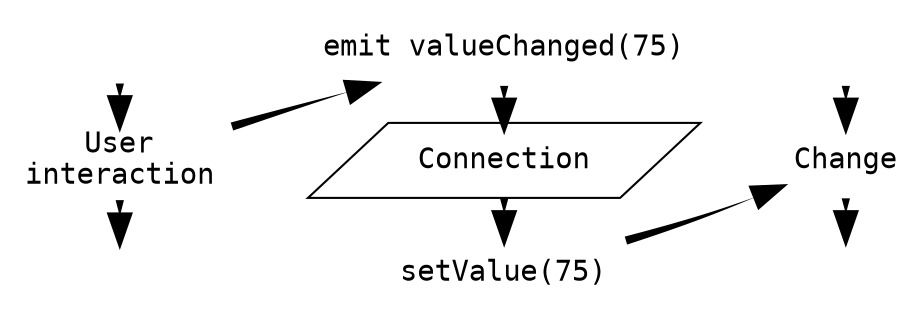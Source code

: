 digraph SignalsSlots {

rankdir="LR"
overlap=false
splines=true

node [fontname="monospace"]

ScrollBar25 [shape="none",image="scrollbar_25.png",label=""]
ScrollBar75 [shape="none",image="scrollbar_75.png",label=""]
ScrollBarChange [shape="none",label="User\ninteraction"]

{rank=same ScrollBar25 ScrollBar75 ScrollBarChange}

ProgressBar25 [shape="none",image="progressbar_25.png",label=""]
ProgressBar75 [shape="none",image="progressbar_75.png",label=""]
ProgressBarChange [shape="none",label="Change"]

{rank=same ProgressBar25 ProgressBar75 ProgressBarChange}

edge [style="tapered",penwidth=4]

ScrollBar25 -> ScrollBarChange
ScrollBarChange -> ScrollBar75 

ProgressBar25 -> ProgressBarChange
ProgressBarChange -> ProgressBar75 

EmitSignal [shape="none",label="emit valueChanged(75)"]
Connection [shape="parallelogram",label="Connection"]
TriggerSlot [shape="none",label="setValue(75)"]

{rank=same EmitSignal Connection TriggerSlot}

ScrollBarChange -> EmitSignal [constraint=false]
EmitSignal -> Connection
Connection -> TriggerSlot
TriggerSlot -> ProgressBarChange [constraint=false]

edge [style="invis"]

ScrollBarChange -> Connection
Connection -> ProgressBarChange

}
